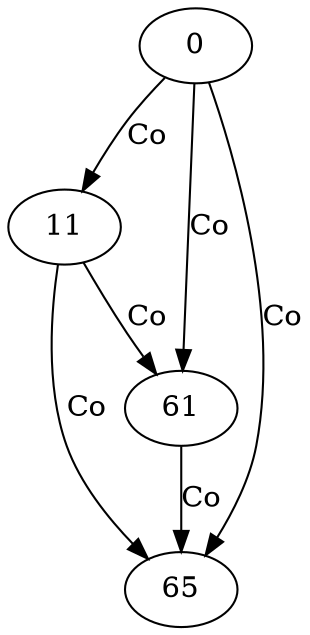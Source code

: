 digraph {
    0 [ label = "0" ]
    11 [ label = "11" ]
    61 [ label = "61" ]
    65 [ label = "65" ]
    0 -> 11 [ label = "Co" ]
    0 -> 61 [ label = "Co" ]
    0 -> 65 [ label = "Co" ]
    11 -> 61 [ label = "Co" ]
    11 -> 65 [ label = "Co" ]
    61 -> 65 [ label = "Co" ]
}
